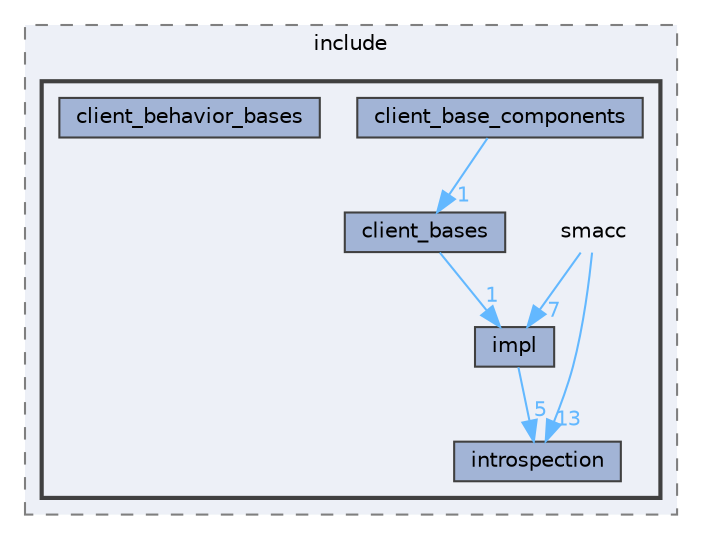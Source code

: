 digraph "smacc/include/smacc"
{
 // LATEX_PDF_SIZE
  bgcolor="transparent";
  edge [fontname=Helvetica,fontsize=10,labelfontname=Helvetica,labelfontsize=10];
  node [fontname=Helvetica,fontsize=10,shape=box,height=0.2,width=0.4];
  compound=true
  subgraph clusterdir_af83d609eca54628b06583fa4d095eed {
    graph [ bgcolor="#edf0f7", pencolor="grey50", label="include", fontname=Helvetica,fontsize=10 style="filled,dashed", URL="dir_af83d609eca54628b06583fa4d095eed.html",tooltip=""]
  subgraph clusterdir_b7711d4fdb9c7f5ffaefaee577cae4c6 {
    graph [ bgcolor="#edf0f7", pencolor="grey25", label="", fontname=Helvetica,fontsize=10 style="filled,bold", URL="dir_b7711d4fdb9c7f5ffaefaee577cae4c6.html",tooltip=""]
    dir_b7711d4fdb9c7f5ffaefaee577cae4c6 [shape=plaintext, label="smacc"];
  dir_fc02d3b04faaf2050fe7c733b7fe6e7a [label="client_base_components", fillcolor="#a2b4d6", color="grey25", style="filled", URL="dir_fc02d3b04faaf2050fe7c733b7fe6e7a.html",tooltip=""];
  dir_09e5fb7469a4fb9ae9d6a0fce1688aa5 [label="client_bases", fillcolor="#a2b4d6", color="grey25", style="filled", URL="dir_09e5fb7469a4fb9ae9d6a0fce1688aa5.html",tooltip=""];
  dir_f58132a37d76e0d4498e64aa85e74f58 [label="client_behavior_bases", fillcolor="#a2b4d6", color="grey25", style="filled", URL="dir_f58132a37d76e0d4498e64aa85e74f58.html",tooltip=""];
  dir_daa71a47977c0f7c317d38b31e781ad0 [label="impl", fillcolor="#a2b4d6", color="grey25", style="filled", URL="dir_daa71a47977c0f7c317d38b31e781ad0.html",tooltip=""];
  dir_b3c484ab7249692fea394a4ac7ddd21b [label="introspection", fillcolor="#a2b4d6", color="grey25", style="filled", URL="dir_b3c484ab7249692fea394a4ac7ddd21b.html",tooltip=""];
  }
  }
  dir_b7711d4fdb9c7f5ffaefaee577cae4c6->dir_b3c484ab7249692fea394a4ac7ddd21b [headlabel="13", labeldistance=1.5 headhref="dir_000091_000058.html" color="steelblue1" fontcolor="steelblue1"];
  dir_b7711d4fdb9c7f5ffaefaee577cae4c6->dir_daa71a47977c0f7c317d38b31e781ad0 [headlabel="7", labeldistance=1.5 headhref="dir_000091_000037.html" color="steelblue1" fontcolor="steelblue1"];
  dir_fc02d3b04faaf2050fe7c733b7fe6e7a->dir_09e5fb7469a4fb9ae9d6a0fce1688aa5 [headlabel="1", labeldistance=1.5 headhref="dir_000007_000008.html" color="steelblue1" fontcolor="steelblue1"];
  dir_09e5fb7469a4fb9ae9d6a0fce1688aa5->dir_daa71a47977c0f7c317d38b31e781ad0 [headlabel="1", labeldistance=1.5 headhref="dir_000008_000037.html" color="steelblue1" fontcolor="steelblue1"];
  dir_daa71a47977c0f7c317d38b31e781ad0->dir_b3c484ab7249692fea394a4ac7ddd21b [headlabel="5", labeldistance=1.5 headhref="dir_000037_000058.html" color="steelblue1" fontcolor="steelblue1"];
}
